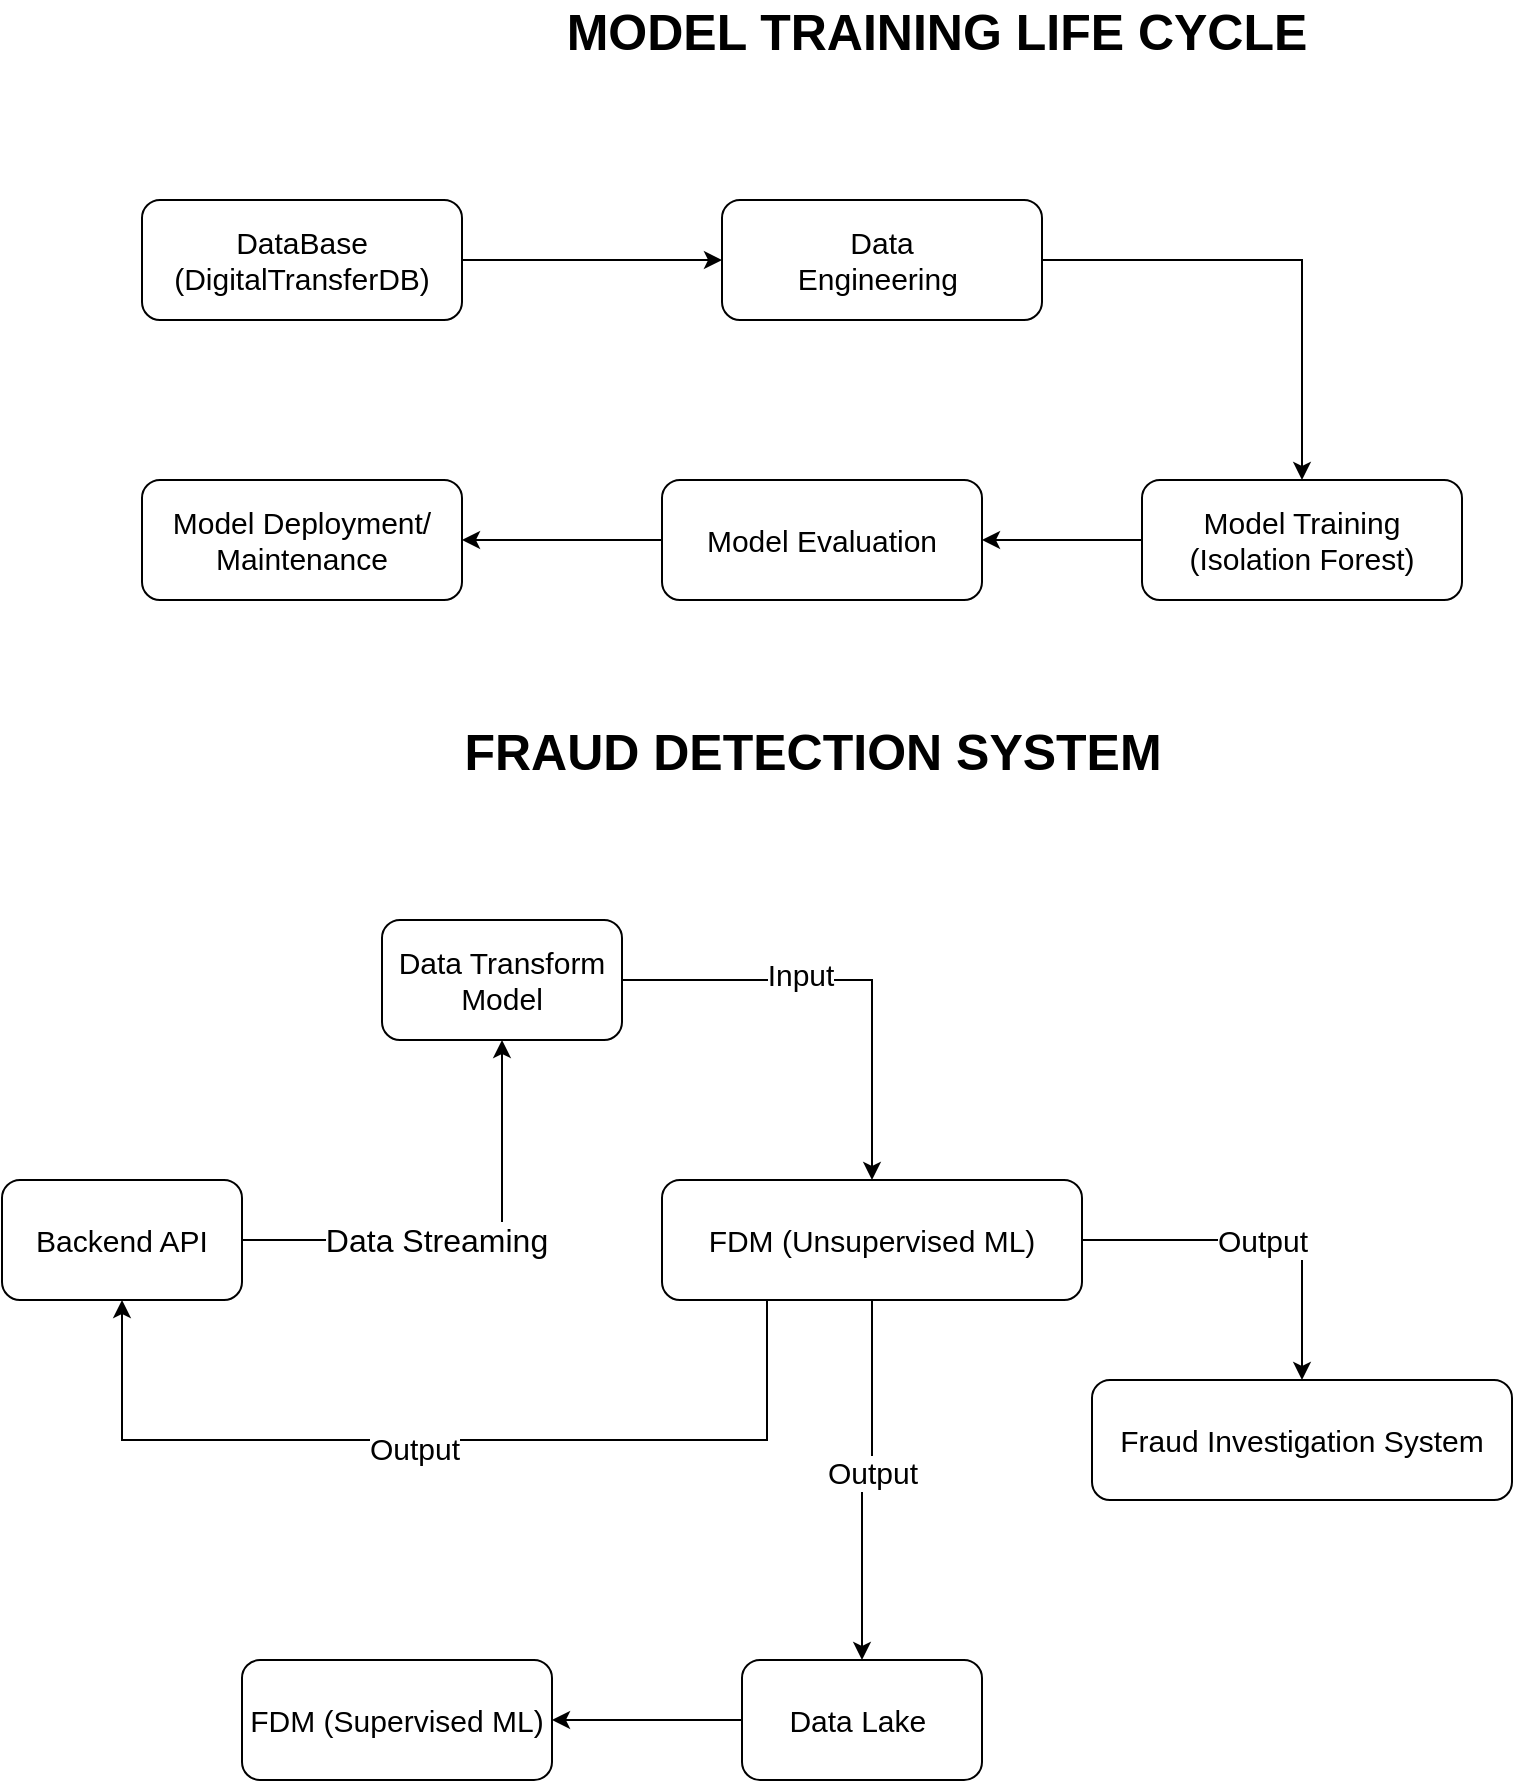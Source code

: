 <mxfile version="24.2.5" type="github">
  <diagram name="Page-1" id="H-KBTydI_UYA_MZRslw8">
    <mxGraphModel dx="1912" dy="1040" grid="1" gridSize="10" guides="1" tooltips="1" connect="1" arrows="1" fold="1" page="1" pageScale="1" pageWidth="850" pageHeight="1100" math="0" shadow="0">
      <root>
        <mxCell id="0" />
        <mxCell id="1" parent="0" />
        <mxCell id="sLq4gTumPXXHUgxWhQ4M-8" value="" style="edgeStyle=orthogonalEdgeStyle;rounded=0;orthogonalLoop=1;jettySize=auto;html=1;" edge="1" parent="1" source="sLq4gTumPXXHUgxWhQ4M-1" target="sLq4gTumPXXHUgxWhQ4M-7">
          <mxGeometry relative="1" as="geometry" />
        </mxCell>
        <mxCell id="sLq4gTumPXXHUgxWhQ4M-52" value="&lt;font style=&quot;font-size: 16px;&quot;&gt;Data Streaming&lt;/font&gt;" style="edgeLabel;html=1;align=center;verticalAlign=middle;resizable=0;points=[];" vertex="1" connectable="0" parent="sLq4gTumPXXHUgxWhQ4M-8">
          <mxGeometry x="-0.275" y="-3" relative="1" as="geometry">
            <mxPoint x="13" y="-3" as="offset" />
          </mxGeometry>
        </mxCell>
        <mxCell id="sLq4gTumPXXHUgxWhQ4M-1" value="&lt;font style=&quot;font-size: 15px;&quot;&gt;Backend API&lt;/font&gt;" style="rounded=1;whiteSpace=wrap;html=1;" vertex="1" parent="1">
          <mxGeometry x="20" y="630" width="120" height="60" as="geometry" />
        </mxCell>
        <mxCell id="sLq4gTumPXXHUgxWhQ4M-11" value="" style="edgeStyle=orthogonalEdgeStyle;rounded=0;orthogonalLoop=1;jettySize=auto;html=1;" edge="1" parent="1" source="sLq4gTumPXXHUgxWhQ4M-2" target="sLq4gTumPXXHUgxWhQ4M-10">
          <mxGeometry relative="1" as="geometry" />
        </mxCell>
        <mxCell id="sLq4gTumPXXHUgxWhQ4M-56" value="&lt;font style=&quot;font-size: 15px;&quot;&gt;Output&lt;/font&gt;" style="edgeLabel;html=1;align=center;verticalAlign=middle;resizable=0;points=[];" vertex="1" connectable="0" parent="sLq4gTumPXXHUgxWhQ4M-11">
          <mxGeometry x="-0.213" y="-1" relative="1" as="geometry">
            <mxPoint x="1" y="13" as="offset" />
          </mxGeometry>
        </mxCell>
        <mxCell id="sLq4gTumPXXHUgxWhQ4M-54" style="edgeStyle=orthogonalEdgeStyle;rounded=0;orthogonalLoop=1;jettySize=auto;html=1;exitX=0.25;exitY=1;exitDx=0;exitDy=0;entryX=0.5;entryY=1;entryDx=0;entryDy=0;" edge="1" parent="1" source="sLq4gTumPXXHUgxWhQ4M-2" target="sLq4gTumPXXHUgxWhQ4M-1">
          <mxGeometry relative="1" as="geometry">
            <Array as="points">
              <mxPoint x="403" y="760" />
              <mxPoint x="80" y="760" />
            </Array>
          </mxGeometry>
        </mxCell>
        <mxCell id="sLq4gTumPXXHUgxWhQ4M-55" value="&lt;font style=&quot;font-size: 15px;&quot;&gt;Output&lt;/font&gt;" style="edgeLabel;html=1;align=center;verticalAlign=middle;resizable=0;points=[];" vertex="1" connectable="0" parent="sLq4gTumPXXHUgxWhQ4M-54">
          <mxGeometry x="0.07" y="4" relative="1" as="geometry">
            <mxPoint x="1" as="offset" />
          </mxGeometry>
        </mxCell>
        <mxCell id="sLq4gTumPXXHUgxWhQ4M-58" value="" style="edgeStyle=orthogonalEdgeStyle;rounded=0;orthogonalLoop=1;jettySize=auto;html=1;" edge="1" parent="1" source="sLq4gTumPXXHUgxWhQ4M-2" target="sLq4gTumPXXHUgxWhQ4M-57">
          <mxGeometry relative="1" as="geometry" />
        </mxCell>
        <mxCell id="sLq4gTumPXXHUgxWhQ4M-60" value="&lt;font style=&quot;font-size: 15px;&quot;&gt;Output&lt;/font&gt;" style="edgeLabel;html=1;align=center;verticalAlign=middle;resizable=0;points=[];" vertex="1" connectable="0" parent="sLq4gTumPXXHUgxWhQ4M-58">
          <mxGeometry x="-0.003" relative="1" as="geometry">
            <mxPoint as="offset" />
          </mxGeometry>
        </mxCell>
        <mxCell id="sLq4gTumPXXHUgxWhQ4M-2" value="&lt;font style=&quot;font-size: 15px;&quot;&gt;FDM (Unsupervised ML)&lt;/font&gt;" style="rounded=1;whiteSpace=wrap;html=1;" vertex="1" parent="1">
          <mxGeometry x="350" y="630" width="210" height="60" as="geometry" />
        </mxCell>
        <mxCell id="sLq4gTumPXXHUgxWhQ4M-9" value="" style="edgeStyle=orthogonalEdgeStyle;rounded=0;orthogonalLoop=1;jettySize=auto;html=1;" edge="1" parent="1" source="sLq4gTumPXXHUgxWhQ4M-7" target="sLq4gTumPXXHUgxWhQ4M-2">
          <mxGeometry relative="1" as="geometry" />
        </mxCell>
        <mxCell id="sLq4gTumPXXHUgxWhQ4M-14" value="&lt;font style=&quot;font-size: 15px;&quot;&gt;Input&lt;/font&gt;" style="edgeLabel;html=1;align=center;verticalAlign=middle;resizable=0;points=[];fontSize=22;" vertex="1" connectable="0" parent="sLq4gTumPXXHUgxWhQ4M-9">
          <mxGeometry x="-0.212" y="4" relative="1" as="geometry">
            <mxPoint as="offset" />
          </mxGeometry>
        </mxCell>
        <mxCell id="sLq4gTumPXXHUgxWhQ4M-7" value="&lt;font style=&quot;font-size: 15px;&quot;&gt;Data Transform&lt;/font&gt;&lt;div style=&quot;font-size: 15px;&quot;&gt;&lt;font style=&quot;font-size: 15px;&quot;&gt;Model&lt;/font&gt;&lt;/div&gt;" style="rounded=1;whiteSpace=wrap;html=1;" vertex="1" parent="1">
          <mxGeometry x="210" y="500" width="120" height="60" as="geometry" />
        </mxCell>
        <mxCell id="sLq4gTumPXXHUgxWhQ4M-21" value="" style="edgeStyle=orthogonalEdgeStyle;rounded=0;orthogonalLoop=1;jettySize=auto;html=1;" edge="1" parent="1" source="sLq4gTumPXXHUgxWhQ4M-10" target="sLq4gTumPXXHUgxWhQ4M-19">
          <mxGeometry relative="1" as="geometry" />
        </mxCell>
        <mxCell id="sLq4gTumPXXHUgxWhQ4M-10" value="&lt;font style=&quot;font-size: 15px;&quot;&gt;Data Lake&amp;nbsp;&lt;/font&gt;" style="rounded=1;whiteSpace=wrap;html=1;" vertex="1" parent="1">
          <mxGeometry x="390" y="870" width="120" height="60" as="geometry" />
        </mxCell>
        <mxCell id="sLq4gTumPXXHUgxWhQ4M-19" value="&lt;span style=&quot;font-size: 15px;&quot;&gt;FDM (Supervised ML)&lt;/span&gt;" style="rounded=1;whiteSpace=wrap;html=1;" vertex="1" parent="1">
          <mxGeometry x="140" y="870" width="155" height="60" as="geometry" />
        </mxCell>
        <mxCell id="sLq4gTumPXXHUgxWhQ4M-43" value="" style="edgeStyle=orthogonalEdgeStyle;rounded=0;orthogonalLoop=1;jettySize=auto;html=1;entryX=0;entryY=0.5;entryDx=0;entryDy=0;" edge="1" parent="1" source="sLq4gTumPXXHUgxWhQ4M-35" target="sLq4gTumPXXHUgxWhQ4M-44">
          <mxGeometry relative="1" as="geometry">
            <mxPoint x="590" y="170" as="targetPoint" />
          </mxGeometry>
        </mxCell>
        <mxCell id="sLq4gTumPXXHUgxWhQ4M-35" value="&lt;div&gt;&lt;span style=&quot;font-size: 15px;&quot;&gt;DataBase (&lt;/span&gt;&lt;span style=&quot;font-size: 15px; background-color: initial;&quot;&gt;DigitalTransferDB)&lt;/span&gt;&lt;/div&gt;" style="rounded=1;whiteSpace=wrap;html=1;" vertex="1" parent="1">
          <mxGeometry x="90" y="140" width="160" height="60" as="geometry" />
        </mxCell>
        <mxCell id="sLq4gTumPXXHUgxWhQ4M-41" value="&lt;font size=&quot;1&quot; style=&quot;&quot;&gt;&lt;b style=&quot;font-size: 25px;&quot;&gt;MODEL TRAINING LIFE CYCLE&lt;/b&gt;&lt;/font&gt;" style="text;html=1;align=center;verticalAlign=middle;whiteSpace=wrap;rounded=0;" vertex="1" parent="1">
          <mxGeometry x="285" y="40" width="405" height="30" as="geometry" />
        </mxCell>
        <mxCell id="sLq4gTumPXXHUgxWhQ4M-46" value="" style="edgeStyle=orthogonalEdgeStyle;rounded=0;orthogonalLoop=1;jettySize=auto;html=1;" edge="1" parent="1" source="sLq4gTumPXXHUgxWhQ4M-44" target="sLq4gTumPXXHUgxWhQ4M-45">
          <mxGeometry relative="1" as="geometry" />
        </mxCell>
        <mxCell id="sLq4gTumPXXHUgxWhQ4M-44" value="&lt;span style=&quot;font-size: 15px;&quot;&gt;Data&lt;/span&gt;&lt;div&gt;&lt;span style=&quot;font-size: 15px;&quot;&gt;Engineering&amp;nbsp;&lt;/span&gt;&lt;/div&gt;" style="rounded=1;whiteSpace=wrap;html=1;" vertex="1" parent="1">
          <mxGeometry x="380" y="140" width="160" height="60" as="geometry" />
        </mxCell>
        <mxCell id="sLq4gTumPXXHUgxWhQ4M-48" value="" style="edgeStyle=orthogonalEdgeStyle;rounded=0;orthogonalLoop=1;jettySize=auto;html=1;" edge="1" parent="1" source="sLq4gTumPXXHUgxWhQ4M-45" target="sLq4gTumPXXHUgxWhQ4M-47">
          <mxGeometry relative="1" as="geometry" />
        </mxCell>
        <mxCell id="sLq4gTumPXXHUgxWhQ4M-45" value="&lt;span style=&quot;font-size: 15px;&quot;&gt;Model Training&lt;/span&gt;&lt;div&gt;&lt;span style=&quot;font-size: 15px;&quot;&gt;(Isolation Forest)&lt;/span&gt;&lt;/div&gt;" style="rounded=1;whiteSpace=wrap;html=1;" vertex="1" parent="1">
          <mxGeometry x="590" y="280" width="160" height="60" as="geometry" />
        </mxCell>
        <mxCell id="sLq4gTumPXXHUgxWhQ4M-50" value="" style="edgeStyle=orthogonalEdgeStyle;rounded=0;orthogonalLoop=1;jettySize=auto;html=1;" edge="1" parent="1" source="sLq4gTumPXXHUgxWhQ4M-47" target="sLq4gTumPXXHUgxWhQ4M-49">
          <mxGeometry relative="1" as="geometry" />
        </mxCell>
        <mxCell id="sLq4gTumPXXHUgxWhQ4M-47" value="&lt;font style=&quot;font-size: 15px;&quot;&gt;Model Evaluation&lt;/font&gt;" style="whiteSpace=wrap;html=1;rounded=1;" vertex="1" parent="1">
          <mxGeometry x="350" y="280" width="160" height="60" as="geometry" />
        </mxCell>
        <mxCell id="sLq4gTumPXXHUgxWhQ4M-49" value="&lt;div style=&quot;&quot;&gt;&lt;span style=&quot;font-size: 15px; background-color: initial;&quot;&gt;Model Deployment/&lt;/span&gt;&lt;/div&gt;&lt;div style=&quot;&quot;&gt;&lt;span style=&quot;font-size: 15px; background-color: initial;&quot;&gt;Maintenance&lt;/span&gt;&lt;/div&gt;" style="whiteSpace=wrap;html=1;rounded=1;align=center;" vertex="1" parent="1">
          <mxGeometry x="90" y="280" width="160" height="60" as="geometry" />
        </mxCell>
        <mxCell id="sLq4gTumPXXHUgxWhQ4M-51" value="&lt;b style=&quot;&quot;&gt;&lt;font style=&quot;font-size: 25px;&quot;&gt;FRAUD DETECTION SYSTEM&lt;/font&gt;&lt;/b&gt;" style="text;html=1;align=center;verticalAlign=middle;whiteSpace=wrap;rounded=0;" vertex="1" parent="1">
          <mxGeometry x="203" y="400" width="445" height="30" as="geometry" />
        </mxCell>
        <mxCell id="sLq4gTumPXXHUgxWhQ4M-57" value="&lt;span style=&quot;font-size: 15px;&quot;&gt;Fraud Investigation System&lt;/span&gt;" style="rounded=1;whiteSpace=wrap;html=1;" vertex="1" parent="1">
          <mxGeometry x="565" y="730" width="210" height="60" as="geometry" />
        </mxCell>
      </root>
    </mxGraphModel>
  </diagram>
</mxfile>

